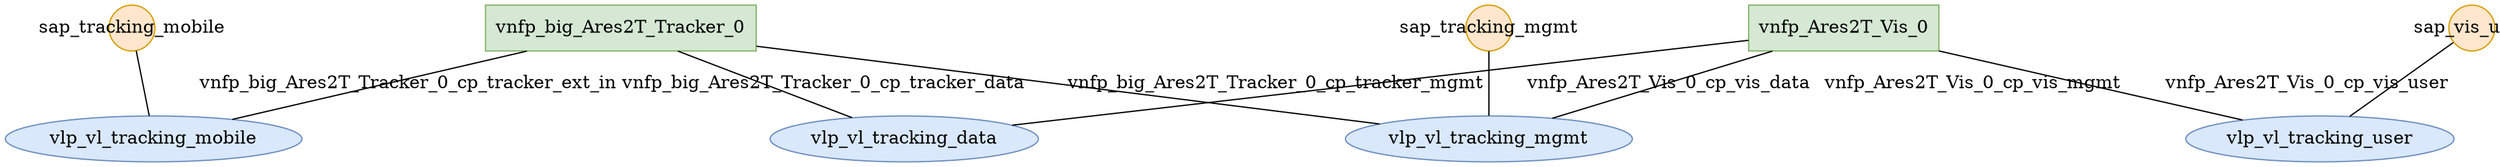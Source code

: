 strict graph G {
  splines=false;
  overlap=false;
  mindist=0.5;
  -1952753305 [ label="vnfp_big_Ares2T_Tracker_0" shape="box" style="filled" fillcolor="#d5e8d4" color="#82b366" ];
  -968382224 [ label="vnfp_Ares2T_Vis_0" shape="box" style="filled" fillcolor="#d5e8d4" color="#82b366" ];
  1228317574 [ label="vlp_vl_tracking_mobile" shape="oval" style="filled" fillcolor="#dae8fc" color="#6c8ebf" ];
  -1844810866 [ label="vlp_vl_tracking_data" shape="oval" style="filled" fillcolor="#dae8fc" color="#6c8ebf" ];
  -1844537179 [ label="vlp_vl_tracking_mgmt" shape="oval" style="filled" fillcolor="#dae8fc" color="#6c8ebf" ];
  -1844287569 [ label="vlp_vl_tracking_user" shape="oval" style="filled" fillcolor="#dae8fc" color="#6c8ebf" ];
  -734211891 [ label="sap_tracking_mobile" shape="circle" style="filled" fillcolor="#ffe6cc" color="#d79b00" fixedsize="true" ];
  1031629740 [ label="sap_tracking_mgmt" shape="circle" style="filled" fillcolor="#ffe6cc" color="#d79b00" fixedsize="true" ];
  585344071 [ label="sap_vis_user" shape="circle" style="filled" fillcolor="#ffe6cc" color="#d79b00" fixedsize="true" ];
  -1952753305 -- 1228317574 [ label="vnfp_big_Ares2T_Tracker_0_cp_tracker_ext_in" ];
  -1952753305 -- -1844810866 [ label="vnfp_big_Ares2T_Tracker_0_cp_tracker_data" ];
  -1952753305 -- -1844537179 [ label="vnfp_big_Ares2T_Tracker_0_cp_tracker_mgmt" ];
  -968382224 -- -1844810866 [ label="vnfp_Ares2T_Vis_0_cp_vis_data" ];
  -968382224 -- -1844537179 [ label="vnfp_Ares2T_Vis_0_cp_vis_mgmt" ];
  -968382224 -- -1844287569 [ label="vnfp_Ares2T_Vis_0_cp_vis_user" ];
  -734211891 -- 1228317574 [ label="" ];
  1031629740 -- -1844537179 [ label="" ];
  585344071 -- -1844287569 [ label="" ];
}
